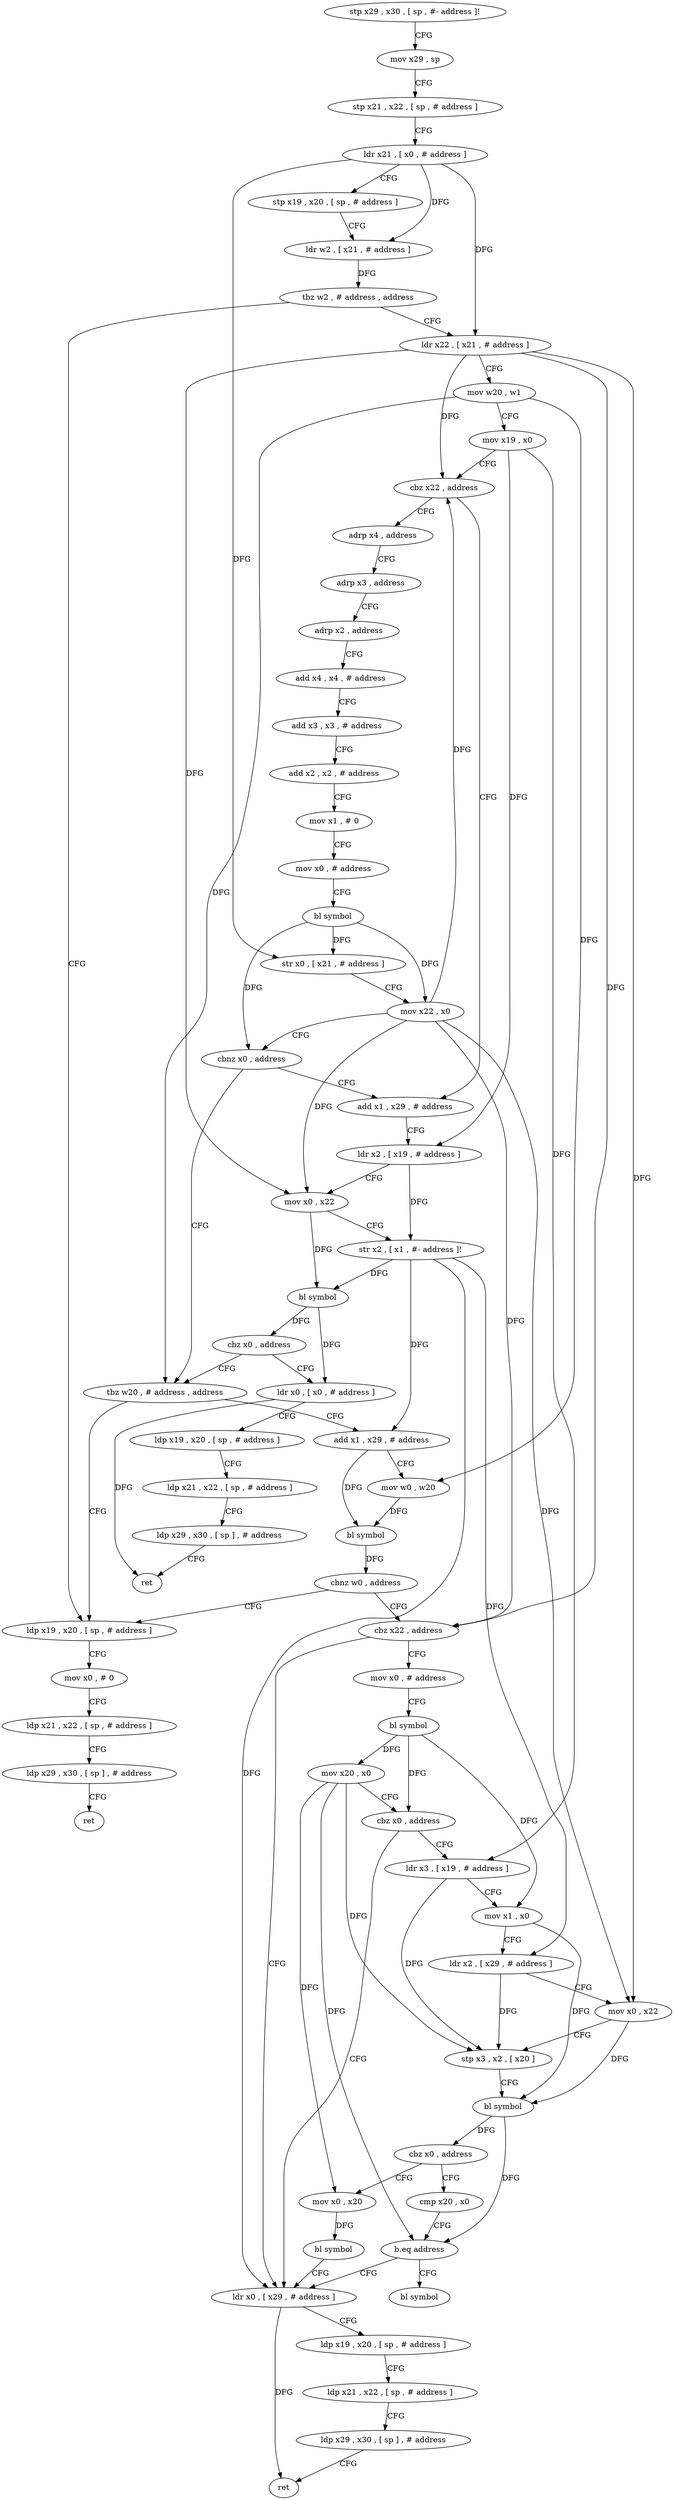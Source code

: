 digraph "func" {
"4274408" [label = "stp x29 , x30 , [ sp , #- address ]!" ]
"4274412" [label = "mov x29 , sp" ]
"4274416" [label = "stp x21 , x22 , [ sp , # address ]" ]
"4274420" [label = "ldr x21 , [ x0 , # address ]" ]
"4274424" [label = "stp x19 , x20 , [ sp , # address ]" ]
"4274428" [label = "ldr w2 , [ x21 , # address ]" ]
"4274432" [label = "tbz w2 , # address , address" ]
"4274548" [label = "ldp x19 , x20 , [ sp , # address ]" ]
"4274436" [label = "ldr x22 , [ x21 , # address ]" ]
"4274552" [label = "mov x0 , # 0" ]
"4274556" [label = "ldp x21 , x22 , [ sp , # address ]" ]
"4274560" [label = "ldp x29 , x30 , [ sp ] , # address" ]
"4274564" [label = "ret" ]
"4274440" [label = "mov w20 , w1" ]
"4274444" [label = "mov x19 , x0" ]
"4274448" [label = "cbz x22 , address" ]
"4274496" [label = "adrp x4 , address" ]
"4274452" [label = "add x1 , x29 , # address" ]
"4274500" [label = "adrp x3 , address" ]
"4274504" [label = "adrp x2 , address" ]
"4274508" [label = "add x4 , x4 , # address" ]
"4274512" [label = "add x3 , x3 , # address" ]
"4274516" [label = "add x2 , x2 , # address" ]
"4274520" [label = "mov x1 , # 0" ]
"4274524" [label = "mov x0 , # address" ]
"4274528" [label = "bl symbol" ]
"4274532" [label = "str x0 , [ x21 , # address ]" ]
"4274536" [label = "mov x22 , x0" ]
"4274540" [label = "cbnz x0 , address" ]
"4274544" [label = "tbz w20 , # address , address" ]
"4274456" [label = "ldr x2 , [ x19 , # address ]" ]
"4274460" [label = "mov x0 , x22" ]
"4274464" [label = "str x2 , [ x1 , #- address ]!" ]
"4274468" [label = "bl symbol" ]
"4274472" [label = "cbz x0 , address" ]
"4274476" [label = "ldr x0 , [ x0 , # address ]" ]
"4274568" [label = "add x1 , x29 , # address" ]
"4274480" [label = "ldp x19 , x20 , [ sp , # address ]" ]
"4274484" [label = "ldp x21 , x22 , [ sp , # address ]" ]
"4274488" [label = "ldp x29 , x30 , [ sp ] , # address" ]
"4274492" [label = "ret" ]
"4274572" [label = "mov w0 , w20" ]
"4274576" [label = "bl symbol" ]
"4274580" [label = "cbnz w0 , address" ]
"4274584" [label = "cbz x22 , address" ]
"4274656" [label = "ldr x0 , [ x29 , # address ]" ]
"4274588" [label = "mov x0 , # address" ]
"4274660" [label = "ldp x19 , x20 , [ sp , # address ]" ]
"4274664" [label = "ldp x21 , x22 , [ sp , # address ]" ]
"4274668" [label = "ldp x29 , x30 , [ sp ] , # address" ]
"4274672" [label = "ret" ]
"4274592" [label = "bl symbol" ]
"4274596" [label = "mov x20 , x0" ]
"4274600" [label = "cbz x0 , address" ]
"4274604" [label = "ldr x3 , [ x19 , # address ]" ]
"4274608" [label = "mov x1 , x0" ]
"4274612" [label = "ldr x2 , [ x29 , # address ]" ]
"4274616" [label = "mov x0 , x22" ]
"4274620" [label = "stp x3 , x2 , [ x20 ]" ]
"4274624" [label = "bl symbol" ]
"4274628" [label = "cbz x0 , address" ]
"4274648" [label = "mov x0 , x20" ]
"4274632" [label = "cmp x20 , x0" ]
"4274652" [label = "bl symbol" ]
"4274636" [label = "b.eq address" ]
"4274640" [label = "bl symbol" ]
"4274408" -> "4274412" [ label = "CFG" ]
"4274412" -> "4274416" [ label = "CFG" ]
"4274416" -> "4274420" [ label = "CFG" ]
"4274420" -> "4274424" [ label = "CFG" ]
"4274420" -> "4274428" [ label = "DFG" ]
"4274420" -> "4274436" [ label = "DFG" ]
"4274420" -> "4274532" [ label = "DFG" ]
"4274424" -> "4274428" [ label = "CFG" ]
"4274428" -> "4274432" [ label = "DFG" ]
"4274432" -> "4274548" [ label = "CFG" ]
"4274432" -> "4274436" [ label = "CFG" ]
"4274548" -> "4274552" [ label = "CFG" ]
"4274436" -> "4274440" [ label = "CFG" ]
"4274436" -> "4274448" [ label = "DFG" ]
"4274436" -> "4274460" [ label = "DFG" ]
"4274436" -> "4274584" [ label = "DFG" ]
"4274436" -> "4274616" [ label = "DFG" ]
"4274552" -> "4274556" [ label = "CFG" ]
"4274556" -> "4274560" [ label = "CFG" ]
"4274560" -> "4274564" [ label = "CFG" ]
"4274440" -> "4274444" [ label = "CFG" ]
"4274440" -> "4274544" [ label = "DFG" ]
"4274440" -> "4274572" [ label = "DFG" ]
"4274444" -> "4274448" [ label = "CFG" ]
"4274444" -> "4274456" [ label = "DFG" ]
"4274444" -> "4274604" [ label = "DFG" ]
"4274448" -> "4274496" [ label = "CFG" ]
"4274448" -> "4274452" [ label = "CFG" ]
"4274496" -> "4274500" [ label = "CFG" ]
"4274452" -> "4274456" [ label = "CFG" ]
"4274500" -> "4274504" [ label = "CFG" ]
"4274504" -> "4274508" [ label = "CFG" ]
"4274508" -> "4274512" [ label = "CFG" ]
"4274512" -> "4274516" [ label = "CFG" ]
"4274516" -> "4274520" [ label = "CFG" ]
"4274520" -> "4274524" [ label = "CFG" ]
"4274524" -> "4274528" [ label = "CFG" ]
"4274528" -> "4274532" [ label = "DFG" ]
"4274528" -> "4274536" [ label = "DFG" ]
"4274528" -> "4274540" [ label = "DFG" ]
"4274532" -> "4274536" [ label = "CFG" ]
"4274536" -> "4274540" [ label = "CFG" ]
"4274536" -> "4274448" [ label = "DFG" ]
"4274536" -> "4274460" [ label = "DFG" ]
"4274536" -> "4274584" [ label = "DFG" ]
"4274536" -> "4274616" [ label = "DFG" ]
"4274540" -> "4274452" [ label = "CFG" ]
"4274540" -> "4274544" [ label = "CFG" ]
"4274544" -> "4274568" [ label = "CFG" ]
"4274544" -> "4274548" [ label = "CFG" ]
"4274456" -> "4274460" [ label = "CFG" ]
"4274456" -> "4274464" [ label = "DFG" ]
"4274460" -> "4274464" [ label = "CFG" ]
"4274460" -> "4274468" [ label = "DFG" ]
"4274464" -> "4274468" [ label = "DFG" ]
"4274464" -> "4274656" [ label = "DFG" ]
"4274464" -> "4274612" [ label = "DFG" ]
"4274464" -> "4274568" [ label = "DFG" ]
"4274468" -> "4274472" [ label = "DFG" ]
"4274468" -> "4274476" [ label = "DFG" ]
"4274472" -> "4274544" [ label = "CFG" ]
"4274472" -> "4274476" [ label = "CFG" ]
"4274476" -> "4274480" [ label = "CFG" ]
"4274476" -> "4274492" [ label = "DFG" ]
"4274568" -> "4274572" [ label = "CFG" ]
"4274568" -> "4274576" [ label = "DFG" ]
"4274480" -> "4274484" [ label = "CFG" ]
"4274484" -> "4274488" [ label = "CFG" ]
"4274488" -> "4274492" [ label = "CFG" ]
"4274572" -> "4274576" [ label = "DFG" ]
"4274576" -> "4274580" [ label = "DFG" ]
"4274580" -> "4274548" [ label = "CFG" ]
"4274580" -> "4274584" [ label = "CFG" ]
"4274584" -> "4274656" [ label = "CFG" ]
"4274584" -> "4274588" [ label = "CFG" ]
"4274656" -> "4274660" [ label = "CFG" ]
"4274656" -> "4274672" [ label = "DFG" ]
"4274588" -> "4274592" [ label = "CFG" ]
"4274660" -> "4274664" [ label = "CFG" ]
"4274664" -> "4274668" [ label = "CFG" ]
"4274668" -> "4274672" [ label = "CFG" ]
"4274592" -> "4274596" [ label = "DFG" ]
"4274592" -> "4274600" [ label = "DFG" ]
"4274592" -> "4274608" [ label = "DFG" ]
"4274596" -> "4274600" [ label = "CFG" ]
"4274596" -> "4274620" [ label = "DFG" ]
"4274596" -> "4274648" [ label = "DFG" ]
"4274596" -> "4274636" [ label = "DFG" ]
"4274600" -> "4274656" [ label = "CFG" ]
"4274600" -> "4274604" [ label = "CFG" ]
"4274604" -> "4274608" [ label = "CFG" ]
"4274604" -> "4274620" [ label = "DFG" ]
"4274608" -> "4274612" [ label = "CFG" ]
"4274608" -> "4274624" [ label = "DFG" ]
"4274612" -> "4274616" [ label = "CFG" ]
"4274612" -> "4274620" [ label = "DFG" ]
"4274616" -> "4274620" [ label = "CFG" ]
"4274616" -> "4274624" [ label = "DFG" ]
"4274620" -> "4274624" [ label = "CFG" ]
"4274624" -> "4274628" [ label = "DFG" ]
"4274624" -> "4274636" [ label = "DFG" ]
"4274628" -> "4274648" [ label = "CFG" ]
"4274628" -> "4274632" [ label = "CFG" ]
"4274648" -> "4274652" [ label = "DFG" ]
"4274632" -> "4274636" [ label = "CFG" ]
"4274652" -> "4274656" [ label = "CFG" ]
"4274636" -> "4274656" [ label = "CFG" ]
"4274636" -> "4274640" [ label = "CFG" ]
}
